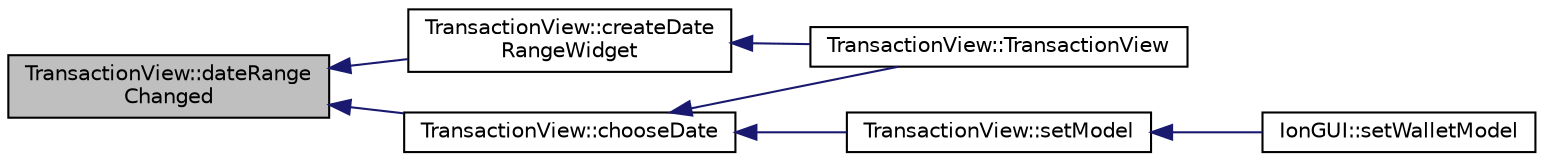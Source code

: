 digraph "TransactionView::dateRangeChanged"
{
  edge [fontname="Helvetica",fontsize="10",labelfontname="Helvetica",labelfontsize="10"];
  node [fontname="Helvetica",fontsize="10",shape=record];
  rankdir="LR";
  Node191 [label="TransactionView::dateRange\lChanged",height=0.2,width=0.4,color="black", fillcolor="grey75", style="filled", fontcolor="black"];
  Node191 -> Node192 [dir="back",color="midnightblue",fontsize="10",style="solid",fontname="Helvetica"];
  Node192 [label="TransactionView::chooseDate",height=0.2,width=0.4,color="black", fillcolor="white", style="filled",URL="$d2/d2c/class_transaction_view.html#abd49a0777b14f7bf5a72a4d5901d033d"];
  Node192 -> Node193 [dir="back",color="midnightblue",fontsize="10",style="solid",fontname="Helvetica"];
  Node193 [label="TransactionView::TransactionView",height=0.2,width=0.4,color="black", fillcolor="white", style="filled",URL="$d2/d2c/class_transaction_view.html#a0c5e8b90206b4e8b8bf68dd7e319798f"];
  Node192 -> Node194 [dir="back",color="midnightblue",fontsize="10",style="solid",fontname="Helvetica"];
  Node194 [label="TransactionView::setModel",height=0.2,width=0.4,color="black", fillcolor="white", style="filled",URL="$d2/d2c/class_transaction_view.html#a4920c2cd57d72eb50248948fa160c83c"];
  Node194 -> Node195 [dir="back",color="midnightblue",fontsize="10",style="solid",fontname="Helvetica"];
  Node195 [label="IonGUI::setWalletModel",height=0.2,width=0.4,color="black", fillcolor="white", style="filled",URL="$dc/d0b/class_ion_g_u_i.html#a37f87db65498b036d387c705a749c45d",tooltip="Set the wallet model. "];
  Node191 -> Node196 [dir="back",color="midnightblue",fontsize="10",style="solid",fontname="Helvetica"];
  Node196 [label="TransactionView::createDate\lRangeWidget",height=0.2,width=0.4,color="black", fillcolor="white", style="filled",URL="$d2/d2c/class_transaction_view.html#a4455d37773d81280d068f0b7751150f7"];
  Node196 -> Node193 [dir="back",color="midnightblue",fontsize="10",style="solid",fontname="Helvetica"];
}
